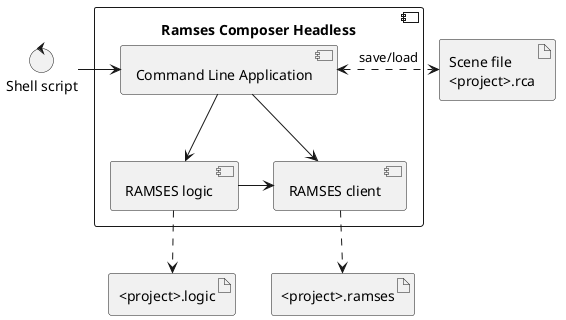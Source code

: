 SPDX-License-Identifier: MPL-2.0

This file is part of Ramses Composer
(see https://github.com/COVESA/ramses-composer-docs).

This Source Code Form is subject to the terms of the Mozilla Public License, v. 2.0.
If a copy of the MPL was not distributed with this file, You can obtain one at http://mozilla.org/MPL/2.0/.

@startuml

control "Shell script" as user

artifact "Scene file\n<project>.rca" as rca

component "Ramses Composer Headless" as raco {
component "Command Line Application" as ui
component "RAMSES logic" as logic
component "RAMSES client" as ramses
}

artifact "<project>.logic" as logic_file
artifact "<project>.ramses" as ramses_file


user -> ui
ui --> logic
ui --> ramses
ui <.> rca : save/load

logic -> ramses

logic .-> logic_file
ramses .-> ramses_file

@enduml
